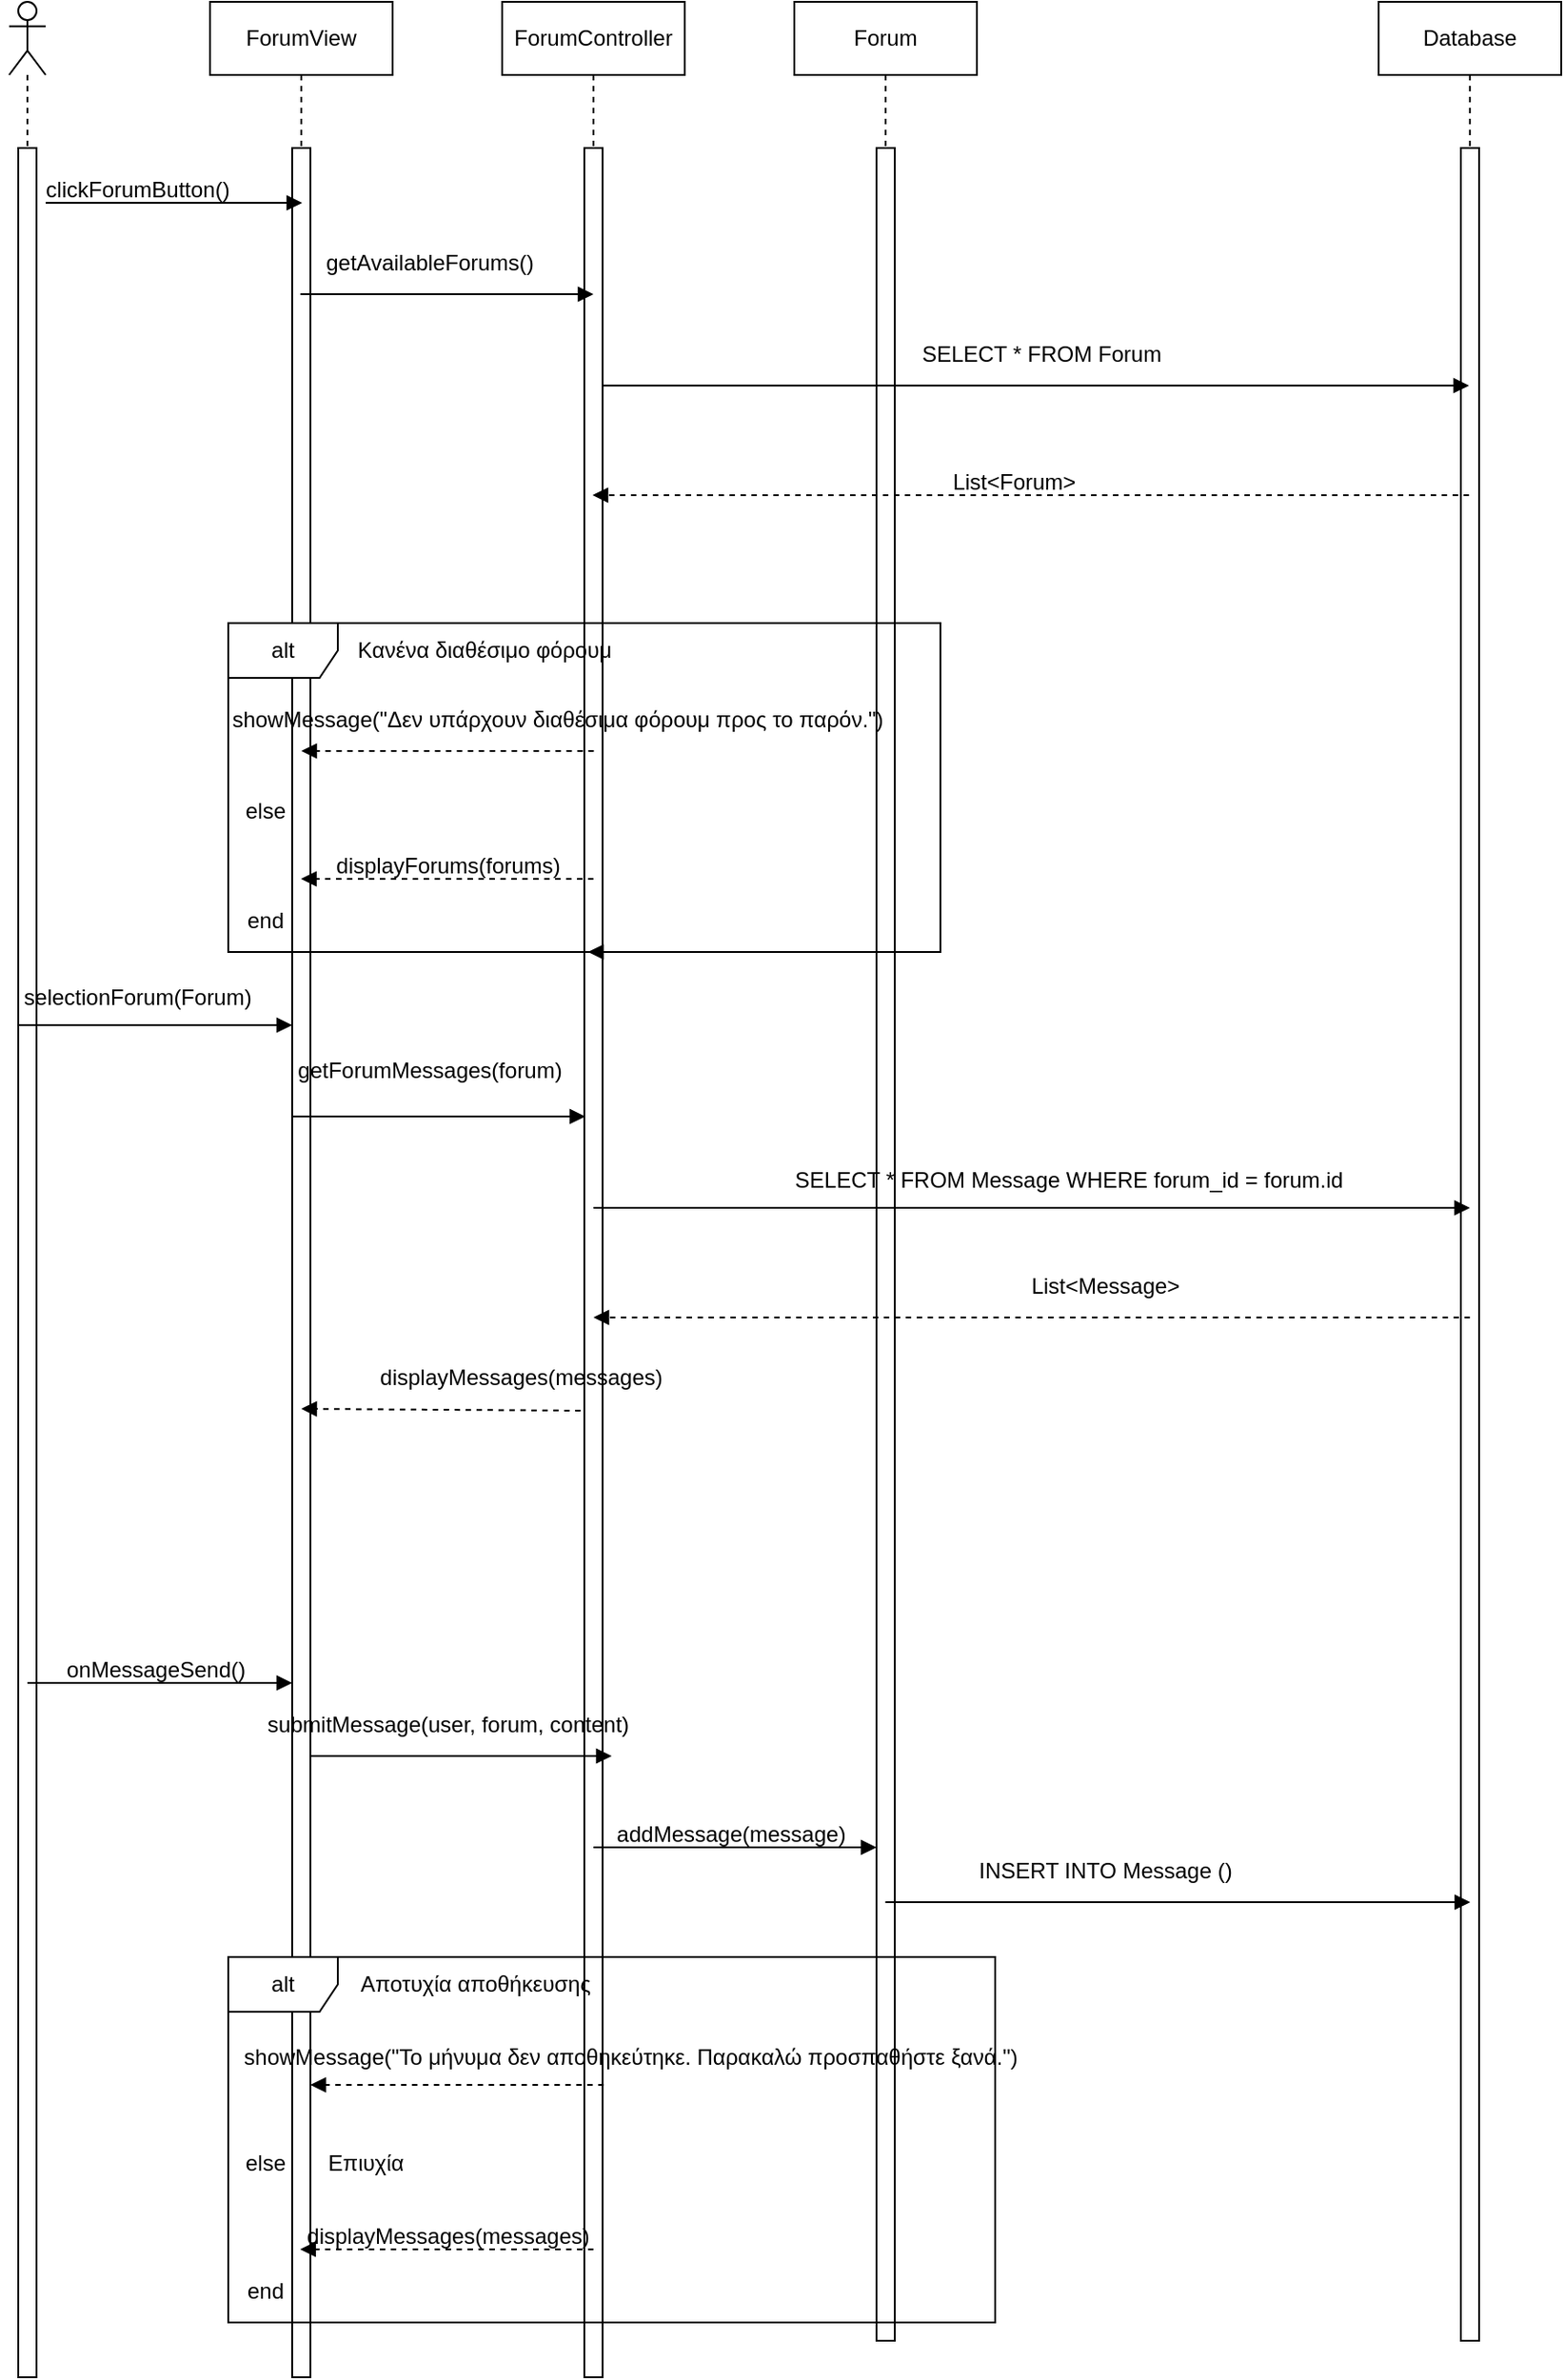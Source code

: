 <mxfile version="26.2.2">
  <diagram name="Page-1" id="pFCUS-55pzmEJ6Ly-qbT">
    <mxGraphModel dx="3173" dy="1962" grid="1" gridSize="10" guides="1" tooltips="1" connect="1" arrows="1" fold="1" page="1" pageScale="1" pageWidth="850" pageHeight="1100" math="0" shadow="0">
      <root>
        <mxCell id="0" />
        <mxCell id="1" parent="0" />
        <mxCell id="Wh2dDNPKIwwX3DHT57Sx-1" value="" style="shape=umlLifeline;perimeter=lifelinePerimeter;whiteSpace=wrap;html=1;container=1;dropTarget=0;collapsible=0;recursiveResize=0;outlineConnect=0;portConstraint=eastwest;newEdgeStyle={&quot;curved&quot;:0,&quot;rounded&quot;:0};participant=umlActor;" vertex="1" parent="1">
          <mxGeometry x="405" y="440" width="20" height="1300" as="geometry" />
        </mxCell>
        <mxCell id="Wh2dDNPKIwwX3DHT57Sx-2" value="" style="html=1;points=[[0,0,0,0,5],[0,1,0,0,-5],[1,0,0,0,5],[1,1,0,0,-5]];perimeter=orthogonalPerimeter;outlineConnect=0;targetShapes=umlLifeline;portConstraint=eastwest;newEdgeStyle={&quot;curved&quot;:0,&quot;rounded&quot;:0};" vertex="1" parent="Wh2dDNPKIwwX3DHT57Sx-1">
          <mxGeometry x="5" y="80" width="10" height="1220" as="geometry" />
        </mxCell>
        <mxCell id="Wh2dDNPKIwwX3DHT57Sx-3" value="ForumView" style="shape=umlLifeline;perimeter=lifelinePerimeter;whiteSpace=wrap;html=1;container=1;dropTarget=0;collapsible=0;recursiveResize=0;outlineConnect=0;portConstraint=eastwest;newEdgeStyle={&quot;curved&quot;:0,&quot;rounded&quot;:0};" vertex="1" parent="1">
          <mxGeometry x="515" y="440" width="100" height="1300" as="geometry" />
        </mxCell>
        <mxCell id="Wh2dDNPKIwwX3DHT57Sx-4" value="" style="html=1;points=[[0,0,0,0,5],[0,1,0,0,-5],[1,0,0,0,5],[1,1,0,0,-5]];perimeter=orthogonalPerimeter;outlineConnect=0;targetShapes=umlLifeline;portConstraint=eastwest;newEdgeStyle={&quot;curved&quot;:0,&quot;rounded&quot;:0};" vertex="1" parent="Wh2dDNPKIwwX3DHT57Sx-3">
          <mxGeometry x="45" y="80" width="10" height="1220" as="geometry" />
        </mxCell>
        <mxCell id="Wh2dDNPKIwwX3DHT57Sx-5" value="ForumController" style="shape=umlLifeline;perimeter=lifelinePerimeter;whiteSpace=wrap;html=1;container=1;dropTarget=0;collapsible=0;recursiveResize=0;outlineConnect=0;portConstraint=eastwest;newEdgeStyle={&quot;curved&quot;:0,&quot;rounded&quot;:0};" vertex="1" parent="1">
          <mxGeometry x="675" y="440" width="100" height="1300" as="geometry" />
        </mxCell>
        <mxCell id="Wh2dDNPKIwwX3DHT57Sx-6" value="" style="html=1;points=[[0,0,0,0,5],[0,1,0,0,-5],[1,0,0,0,5],[1,1,0,0,-5]];perimeter=orthogonalPerimeter;outlineConnect=0;targetShapes=umlLifeline;portConstraint=eastwest;newEdgeStyle={&quot;curved&quot;:0,&quot;rounded&quot;:0};" vertex="1" parent="Wh2dDNPKIwwX3DHT57Sx-5">
          <mxGeometry x="45" y="80" width="10" height="1220" as="geometry" />
        </mxCell>
        <mxCell id="Wh2dDNPKIwwX3DHT57Sx-7" value="Forum" style="shape=umlLifeline;perimeter=lifelinePerimeter;whiteSpace=wrap;html=1;container=1;dropTarget=0;collapsible=0;recursiveResize=0;outlineConnect=0;portConstraint=eastwest;newEdgeStyle={&quot;curved&quot;:0,&quot;rounded&quot;:0};" vertex="1" parent="1">
          <mxGeometry x="835" y="440" width="100" height="1280" as="geometry" />
        </mxCell>
        <mxCell id="Wh2dDNPKIwwX3DHT57Sx-8" value="" style="html=1;points=[[0,0,0,0,5],[0,1,0,0,-5],[1,0,0,0,5],[1,1,0,0,-5]];perimeter=orthogonalPerimeter;outlineConnect=0;targetShapes=umlLifeline;portConstraint=eastwest;newEdgeStyle={&quot;curved&quot;:0,&quot;rounded&quot;:0};" vertex="1" parent="Wh2dDNPKIwwX3DHT57Sx-7">
          <mxGeometry x="45" y="80" width="10" height="1200" as="geometry" />
        </mxCell>
        <mxCell id="Wh2dDNPKIwwX3DHT57Sx-9" value="Database" style="shape=umlLifeline;perimeter=lifelinePerimeter;whiteSpace=wrap;html=1;container=1;dropTarget=0;collapsible=0;recursiveResize=0;outlineConnect=0;portConstraint=eastwest;newEdgeStyle={&quot;curved&quot;:0,&quot;rounded&quot;:0};" vertex="1" parent="1">
          <mxGeometry x="1155" y="440" width="100" height="1280" as="geometry" />
        </mxCell>
        <mxCell id="Wh2dDNPKIwwX3DHT57Sx-10" value="" style="html=1;points=[[0,0,0,0,5],[0,1,0,0,-5],[1,0,0,0,5],[1,1,0,0,-5]];perimeter=orthogonalPerimeter;outlineConnect=0;targetShapes=umlLifeline;portConstraint=eastwest;newEdgeStyle={&quot;curved&quot;:0,&quot;rounded&quot;:0};" vertex="1" parent="Wh2dDNPKIwwX3DHT57Sx-9">
          <mxGeometry x="45" y="80" width="10" height="1200" as="geometry" />
        </mxCell>
        <mxCell id="Wh2dDNPKIwwX3DHT57Sx-11" value="" style="html=1;verticalAlign=bottom;labelBackgroundColor=none;endArrow=block;endFill=1;rounded=0;" edge="1" parent="1">
          <mxGeometry width="160" relative="1" as="geometry">
            <mxPoint x="425" y="550" as="sourcePoint" />
            <mxPoint x="565.5" y="550" as="targetPoint" />
          </mxGeometry>
        </mxCell>
        <mxCell id="Wh2dDNPKIwwX3DHT57Sx-12" value="clickForumButton()" style="text;html=1;align=center;verticalAlign=middle;resizable=0;points=[];autosize=1;strokeColor=none;fillColor=none;" vertex="1" parent="1">
          <mxGeometry x="415" y="528" width="120" height="30" as="geometry" />
        </mxCell>
        <mxCell id="Wh2dDNPKIwwX3DHT57Sx-13" value="" style="html=1;verticalAlign=bottom;labelBackgroundColor=none;endArrow=block;endFill=1;rounded=0;" edge="1" parent="1">
          <mxGeometry width="160" relative="1" as="geometry">
            <mxPoint x="564.5" y="600" as="sourcePoint" />
            <mxPoint x="725" y="600" as="targetPoint" />
          </mxGeometry>
        </mxCell>
        <mxCell id="Wh2dDNPKIwwX3DHT57Sx-14" value="getAvailableForums()" style="text;html=1;align=center;verticalAlign=middle;resizable=0;points=[];autosize=1;strokeColor=none;fillColor=none;" vertex="1" parent="1">
          <mxGeometry x="565" y="568" width="140" height="30" as="geometry" />
        </mxCell>
        <mxCell id="Wh2dDNPKIwwX3DHT57Sx-15" value="" style="html=1;verticalAlign=bottom;labelBackgroundColor=none;endArrow=block;endFill=1;rounded=0;" edge="1" parent="1">
          <mxGeometry width="160" relative="1" as="geometry">
            <mxPoint x="730" y="650" as="sourcePoint" />
            <mxPoint x="1204.5" y="650" as="targetPoint" />
          </mxGeometry>
        </mxCell>
        <mxCell id="Wh2dDNPKIwwX3DHT57Sx-16" value="SELECT * FROM Forum" style="text;html=1;align=center;verticalAlign=middle;resizable=0;points=[];autosize=1;strokeColor=none;fillColor=none;" vertex="1" parent="1">
          <mxGeometry x="895" y="618" width="150" height="30" as="geometry" />
        </mxCell>
        <mxCell id="Wh2dDNPKIwwX3DHT57Sx-17" value="" style="html=1;verticalAlign=bottom;labelBackgroundColor=none;endArrow=block;endFill=1;dashed=1;rounded=0;" edge="1" parent="1">
          <mxGeometry width="160" relative="1" as="geometry">
            <mxPoint x="1204.5" y="710" as="sourcePoint" />
            <mxPoint x="724.5" y="710" as="targetPoint" />
          </mxGeometry>
        </mxCell>
        <mxCell id="Wh2dDNPKIwwX3DHT57Sx-18" value="List&amp;lt;Forum&amp;gt;" style="text;html=1;align=center;verticalAlign=middle;resizable=0;points=[];autosize=1;strokeColor=none;fillColor=none;" vertex="1" parent="1">
          <mxGeometry x="910" y="688" width="90" height="30" as="geometry" />
        </mxCell>
        <mxCell id="Wh2dDNPKIwwX3DHT57Sx-19" value="" style="html=1;verticalAlign=bottom;labelBackgroundColor=none;endArrow=block;endFill=1;rounded=0;" edge="1" parent="1">
          <mxGeometry width="160" relative="1" as="geometry">
            <mxPoint x="410" y="1000" as="sourcePoint" />
            <mxPoint x="560" y="1000" as="targetPoint" />
          </mxGeometry>
        </mxCell>
        <mxCell id="Wh2dDNPKIwwX3DHT57Sx-20" value="selectionForum(Forum)" style="text;html=1;align=center;verticalAlign=middle;resizable=0;points=[];autosize=1;strokeColor=none;fillColor=none;" vertex="1" parent="1">
          <mxGeometry x="400" y="970" width="150" height="30" as="geometry" />
        </mxCell>
        <mxCell id="Wh2dDNPKIwwX3DHT57Sx-21" value="" style="html=1;verticalAlign=bottom;labelBackgroundColor=none;endArrow=block;endFill=1;rounded=0;" edge="1" parent="1">
          <mxGeometry width="160" relative="1" as="geometry">
            <mxPoint x="560" y="1050" as="sourcePoint" />
            <mxPoint x="720.5" y="1050" as="targetPoint" />
          </mxGeometry>
        </mxCell>
        <mxCell id="Wh2dDNPKIwwX3DHT57Sx-22" value="getForumMessages(forum)" style="text;html=1;align=center;verticalAlign=middle;resizable=0;points=[];autosize=1;strokeColor=none;fillColor=none;" vertex="1" parent="1">
          <mxGeometry x="550" y="1010" width="170" height="30" as="geometry" />
        </mxCell>
        <mxCell id="Wh2dDNPKIwwX3DHT57Sx-23" value="" style="html=1;verticalAlign=bottom;labelBackgroundColor=none;endArrow=block;endFill=1;rounded=0;" edge="1" parent="1" source="Wh2dDNPKIwwX3DHT57Sx-5">
          <mxGeometry width="160" relative="1" as="geometry">
            <mxPoint x="885" y="1100" as="sourcePoint" />
            <mxPoint x="1205" y="1100" as="targetPoint" />
          </mxGeometry>
        </mxCell>
        <mxCell id="Wh2dDNPKIwwX3DHT57Sx-24" value="SELECT * FROM Message WHERE forum_id = forum.id" style="text;html=1;align=center;verticalAlign=middle;resizable=0;points=[];autosize=1;strokeColor=none;fillColor=none;" vertex="1" parent="1">
          <mxGeometry x="825" y="1070" width="320" height="30" as="geometry" />
        </mxCell>
        <mxCell id="Wh2dDNPKIwwX3DHT57Sx-25" value="" style="html=1;verticalAlign=bottom;labelBackgroundColor=none;endArrow=block;endFill=1;dashed=1;rounded=0;" edge="1" parent="1" target="Wh2dDNPKIwwX3DHT57Sx-5">
          <mxGeometry width="160" relative="1" as="geometry">
            <mxPoint x="1205" y="1160" as="sourcePoint" />
            <mxPoint x="890.5" y="1160" as="targetPoint" />
          </mxGeometry>
        </mxCell>
        <mxCell id="Wh2dDNPKIwwX3DHT57Sx-26" value="List&amp;lt;Message&amp;gt;" style="text;html=1;align=center;verticalAlign=middle;resizable=0;points=[];autosize=1;strokeColor=none;fillColor=none;" vertex="1" parent="1">
          <mxGeometry x="955" y="1128" width="100" height="30" as="geometry" />
        </mxCell>
        <mxCell id="Wh2dDNPKIwwX3DHT57Sx-27" value="" style="html=1;verticalAlign=bottom;labelBackgroundColor=none;endArrow=block;endFill=1;dashed=1;rounded=0;exitX=0.683;exitY=1.1;exitDx=0;exitDy=0;exitPerimeter=0;" edge="1" parent="1" source="Wh2dDNPKIwwX3DHT57Sx-28">
          <mxGeometry width="160" relative="1" as="geometry">
            <mxPoint x="885" y="1210" as="sourcePoint" />
            <mxPoint x="565" y="1210" as="targetPoint" />
          </mxGeometry>
        </mxCell>
        <mxCell id="Wh2dDNPKIwwX3DHT57Sx-28" value="displayMessages(messages)" style="text;html=1;align=center;verticalAlign=middle;resizable=0;points=[];autosize=1;strokeColor=none;fillColor=none;" vertex="1" parent="1">
          <mxGeometry x="595" y="1178" width="180" height="30" as="geometry" />
        </mxCell>
        <mxCell id="Wh2dDNPKIwwX3DHT57Sx-29" value="" style="html=1;verticalAlign=bottom;labelBackgroundColor=none;endArrow=block;endFill=1;rounded=0;" edge="1" parent="1" source="Wh2dDNPKIwwX3DHT57Sx-1" target="Wh2dDNPKIwwX3DHT57Sx-4">
          <mxGeometry width="160" relative="1" as="geometry">
            <mxPoint x="745" y="1350" as="sourcePoint" />
            <mxPoint x="555" y="1350" as="targetPoint" />
            <Array as="points">
              <mxPoint x="495" y="1360" />
            </Array>
          </mxGeometry>
        </mxCell>
        <mxCell id="Wh2dDNPKIwwX3DHT57Sx-30" value="onMessageSend()" style="text;html=1;align=center;verticalAlign=middle;resizable=0;points=[];autosize=1;strokeColor=none;fillColor=none;" vertex="1" parent="1">
          <mxGeometry x="425" y="1338" width="120" height="30" as="geometry" />
        </mxCell>
        <mxCell id="Wh2dDNPKIwwX3DHT57Sx-31" value="" style="html=1;verticalAlign=bottom;labelBackgroundColor=none;endArrow=block;endFill=1;rounded=0;" edge="1" parent="1" source="Wh2dDNPKIwwX3DHT57Sx-4">
          <mxGeometry width="160" relative="1" as="geometry">
            <mxPoint x="575" y="1400" as="sourcePoint" />
            <mxPoint x="735" y="1400" as="targetPoint" />
          </mxGeometry>
        </mxCell>
        <mxCell id="Wh2dDNPKIwwX3DHT57Sx-32" value="submitMessage(user, forum, content)" style="text;html=1;align=center;verticalAlign=middle;resizable=0;points=[];autosize=1;strokeColor=none;fillColor=none;" vertex="1" parent="1">
          <mxGeometry x="535" y="1368" width="220" height="30" as="geometry" />
        </mxCell>
        <mxCell id="Wh2dDNPKIwwX3DHT57Sx-33" value="" style="html=1;verticalAlign=bottom;labelBackgroundColor=none;endArrow=block;endFill=1;rounded=0;" edge="1" parent="1">
          <mxGeometry width="160" relative="1" as="geometry">
            <mxPoint x="725" y="1450" as="sourcePoint" />
            <mxPoint x="880" y="1450" as="targetPoint" />
          </mxGeometry>
        </mxCell>
        <mxCell id="Wh2dDNPKIwwX3DHT57Sx-34" value="addMessage(message)" style="text;html=1;align=center;verticalAlign=middle;resizable=0;points=[];autosize=1;strokeColor=none;fillColor=none;" vertex="1" parent="1">
          <mxGeometry x="725" y="1428" width="150" height="30" as="geometry" />
        </mxCell>
        <mxCell id="Wh2dDNPKIwwX3DHT57Sx-35" value="" style="html=1;verticalAlign=bottom;labelBackgroundColor=none;endArrow=block;endFill=1;rounded=0;" edge="1" parent="1">
          <mxGeometry width="160" relative="1" as="geometry">
            <mxPoint x="884.837" y="1480" as="sourcePoint" />
            <mxPoint x="1205.17" y="1480" as="targetPoint" />
          </mxGeometry>
        </mxCell>
        <mxCell id="Wh2dDNPKIwwX3DHT57Sx-36" value="INSERT INTO Message ()" style="text;html=1;align=center;verticalAlign=middle;resizable=0;points=[];autosize=1;strokeColor=none;fillColor=none;" vertex="1" parent="1">
          <mxGeometry x="925" y="1448" width="160" height="30" as="geometry" />
        </mxCell>
        <mxCell id="Wh2dDNPKIwwX3DHT57Sx-37" value="alt" style="shape=umlFrame;whiteSpace=wrap;html=1;pointerEvents=0;" vertex="1" parent="1">
          <mxGeometry x="525" y="1510" width="420" height="200" as="geometry" />
        </mxCell>
        <mxCell id="Wh2dDNPKIwwX3DHT57Sx-38" value="alt" style="shape=umlFrame;whiteSpace=wrap;html=1;pointerEvents=0;" vertex="1" parent="1">
          <mxGeometry x="525" y="780" width="390" height="180" as="geometry" />
        </mxCell>
        <mxCell id="Wh2dDNPKIwwX3DHT57Sx-39" value="Κανένα διαθέσιμο φόρουμ" style="text;html=1;align=center;verticalAlign=middle;resizable=0;points=[];autosize=1;strokeColor=none;fillColor=none;" vertex="1" parent="1">
          <mxGeometry x="585" y="780" width="160" height="30" as="geometry" />
        </mxCell>
        <mxCell id="Wh2dDNPKIwwX3DHT57Sx-40" value="" style="html=1;verticalAlign=bottom;labelBackgroundColor=none;endArrow=block;endFill=1;dashed=1;rounded=0;" edge="1" parent="1">
          <mxGeometry width="160" relative="1" as="geometry">
            <mxPoint x="725.18" y="850.0" as="sourcePoint" />
            <mxPoint x="565.004" y="850.0" as="targetPoint" />
          </mxGeometry>
        </mxCell>
        <mxCell id="Wh2dDNPKIwwX3DHT57Sx-41" value="showMessage(&quot;Δεν υπάρχουν διαθέσιμα φόρουμ προς το παρόν.&quot;)" style="text;html=1;align=center;verticalAlign=middle;resizable=0;points=[];autosize=1;strokeColor=none;fillColor=none;" vertex="1" parent="1">
          <mxGeometry x="515" y="818" width="380" height="30" as="geometry" />
        </mxCell>
        <mxCell id="Wh2dDNPKIwwX3DHT57Sx-42" value="else" style="text;html=1;align=center;verticalAlign=middle;resizable=0;points=[];autosize=1;strokeColor=none;fillColor=none;" vertex="1" parent="1">
          <mxGeometry x="520" y="868" width="50" height="30" as="geometry" />
        </mxCell>
        <mxCell id="Wh2dDNPKIwwX3DHT57Sx-43" value="" style="html=1;verticalAlign=bottom;labelBackgroundColor=none;endArrow=block;endFill=1;dashed=1;rounded=0;" edge="1" parent="1" source="Wh2dDNPKIwwX3DHT57Sx-5" target="Wh2dDNPKIwwX3DHT57Sx-38">
          <mxGeometry width="160" relative="1" as="geometry">
            <mxPoint x="635" y="870" as="sourcePoint" />
            <mxPoint x="795" y="870" as="targetPoint" />
          </mxGeometry>
        </mxCell>
        <mxCell id="Wh2dDNPKIwwX3DHT57Sx-44" value="" style="html=1;verticalAlign=bottom;labelBackgroundColor=none;endArrow=block;endFill=1;dashed=1;rounded=0;" edge="1" parent="1">
          <mxGeometry width="160" relative="1" as="geometry">
            <mxPoint x="725" y="920.0" as="sourcePoint" />
            <mxPoint x="564.824" y="920.0" as="targetPoint" />
          </mxGeometry>
        </mxCell>
        <mxCell id="Wh2dDNPKIwwX3DHT57Sx-45" value="displayForums(forums)" style="text;html=1;align=center;verticalAlign=middle;resizable=0;points=[];autosize=1;strokeColor=none;fillColor=none;" vertex="1" parent="1">
          <mxGeometry x="570" y="898" width="150" height="30" as="geometry" />
        </mxCell>
        <mxCell id="Wh2dDNPKIwwX3DHT57Sx-46" value="end" style="text;html=1;align=center;verticalAlign=middle;resizable=0;points=[];autosize=1;strokeColor=none;fillColor=none;" vertex="1" parent="1">
          <mxGeometry x="525" y="928" width="40" height="30" as="geometry" />
        </mxCell>
        <mxCell id="Wh2dDNPKIwwX3DHT57Sx-47" value="Αποτυχία αποθήκευσης" style="text;html=1;align=center;verticalAlign=middle;resizable=0;points=[];autosize=1;strokeColor=none;fillColor=none;" vertex="1" parent="1">
          <mxGeometry x="585" y="1510" width="150" height="30" as="geometry" />
        </mxCell>
        <mxCell id="Wh2dDNPKIwwX3DHT57Sx-48" value="" style="html=1;verticalAlign=bottom;labelBackgroundColor=none;endArrow=block;endFill=1;dashed=1;rounded=0;" edge="1" parent="1">
          <mxGeometry width="160" relative="1" as="geometry">
            <mxPoint x="730.61" y="1580" as="sourcePoint" />
            <mxPoint x="569.999" y="1580" as="targetPoint" />
          </mxGeometry>
        </mxCell>
        <mxCell id="Wh2dDNPKIwwX3DHT57Sx-49" value="showMessage(&quot;Το μήνυμα δεν αποθηκεύτηκε. Παρακαλώ προσπαθήστε ξανά.&quot;)" style="text;html=1;align=center;verticalAlign=middle;resizable=0;points=[];autosize=1;strokeColor=none;fillColor=none;" vertex="1" parent="1">
          <mxGeometry x="520" y="1550" width="450" height="30" as="geometry" />
        </mxCell>
        <mxCell id="Wh2dDNPKIwwX3DHT57Sx-50" value="else" style="text;html=1;align=center;verticalAlign=middle;resizable=0;points=[];autosize=1;strokeColor=none;fillColor=none;" vertex="1" parent="1">
          <mxGeometry x="520" y="1608" width="50" height="30" as="geometry" />
        </mxCell>
        <mxCell id="Wh2dDNPKIwwX3DHT57Sx-51" value="Επιυχία" style="text;html=1;align=center;verticalAlign=middle;resizable=0;points=[];autosize=1;strokeColor=none;fillColor=none;" vertex="1" parent="1">
          <mxGeometry x="570" y="1608" width="60" height="30" as="geometry" />
        </mxCell>
        <mxCell id="Wh2dDNPKIwwX3DHT57Sx-52" value="" style="html=1;verticalAlign=bottom;labelBackgroundColor=none;endArrow=block;endFill=1;dashed=1;rounded=0;" edge="1" parent="1">
          <mxGeometry width="160" relative="1" as="geometry">
            <mxPoint x="725" y="1670" as="sourcePoint" />
            <mxPoint x="564.389" y="1670" as="targetPoint" />
          </mxGeometry>
        </mxCell>
        <mxCell id="Wh2dDNPKIwwX3DHT57Sx-53" value="displayMessages(messages)" style="text;html=1;align=center;verticalAlign=middle;resizable=0;points=[];autosize=1;strokeColor=none;fillColor=none;" vertex="1" parent="1">
          <mxGeometry x="555" y="1648" width="180" height="30" as="geometry" />
        </mxCell>
        <mxCell id="Wh2dDNPKIwwX3DHT57Sx-54" value="end" style="text;html=1;align=center;verticalAlign=middle;resizable=0;points=[];autosize=1;strokeColor=none;fillColor=none;" vertex="1" parent="1">
          <mxGeometry x="525" y="1678" width="40" height="30" as="geometry" />
        </mxCell>
      </root>
    </mxGraphModel>
  </diagram>
</mxfile>
